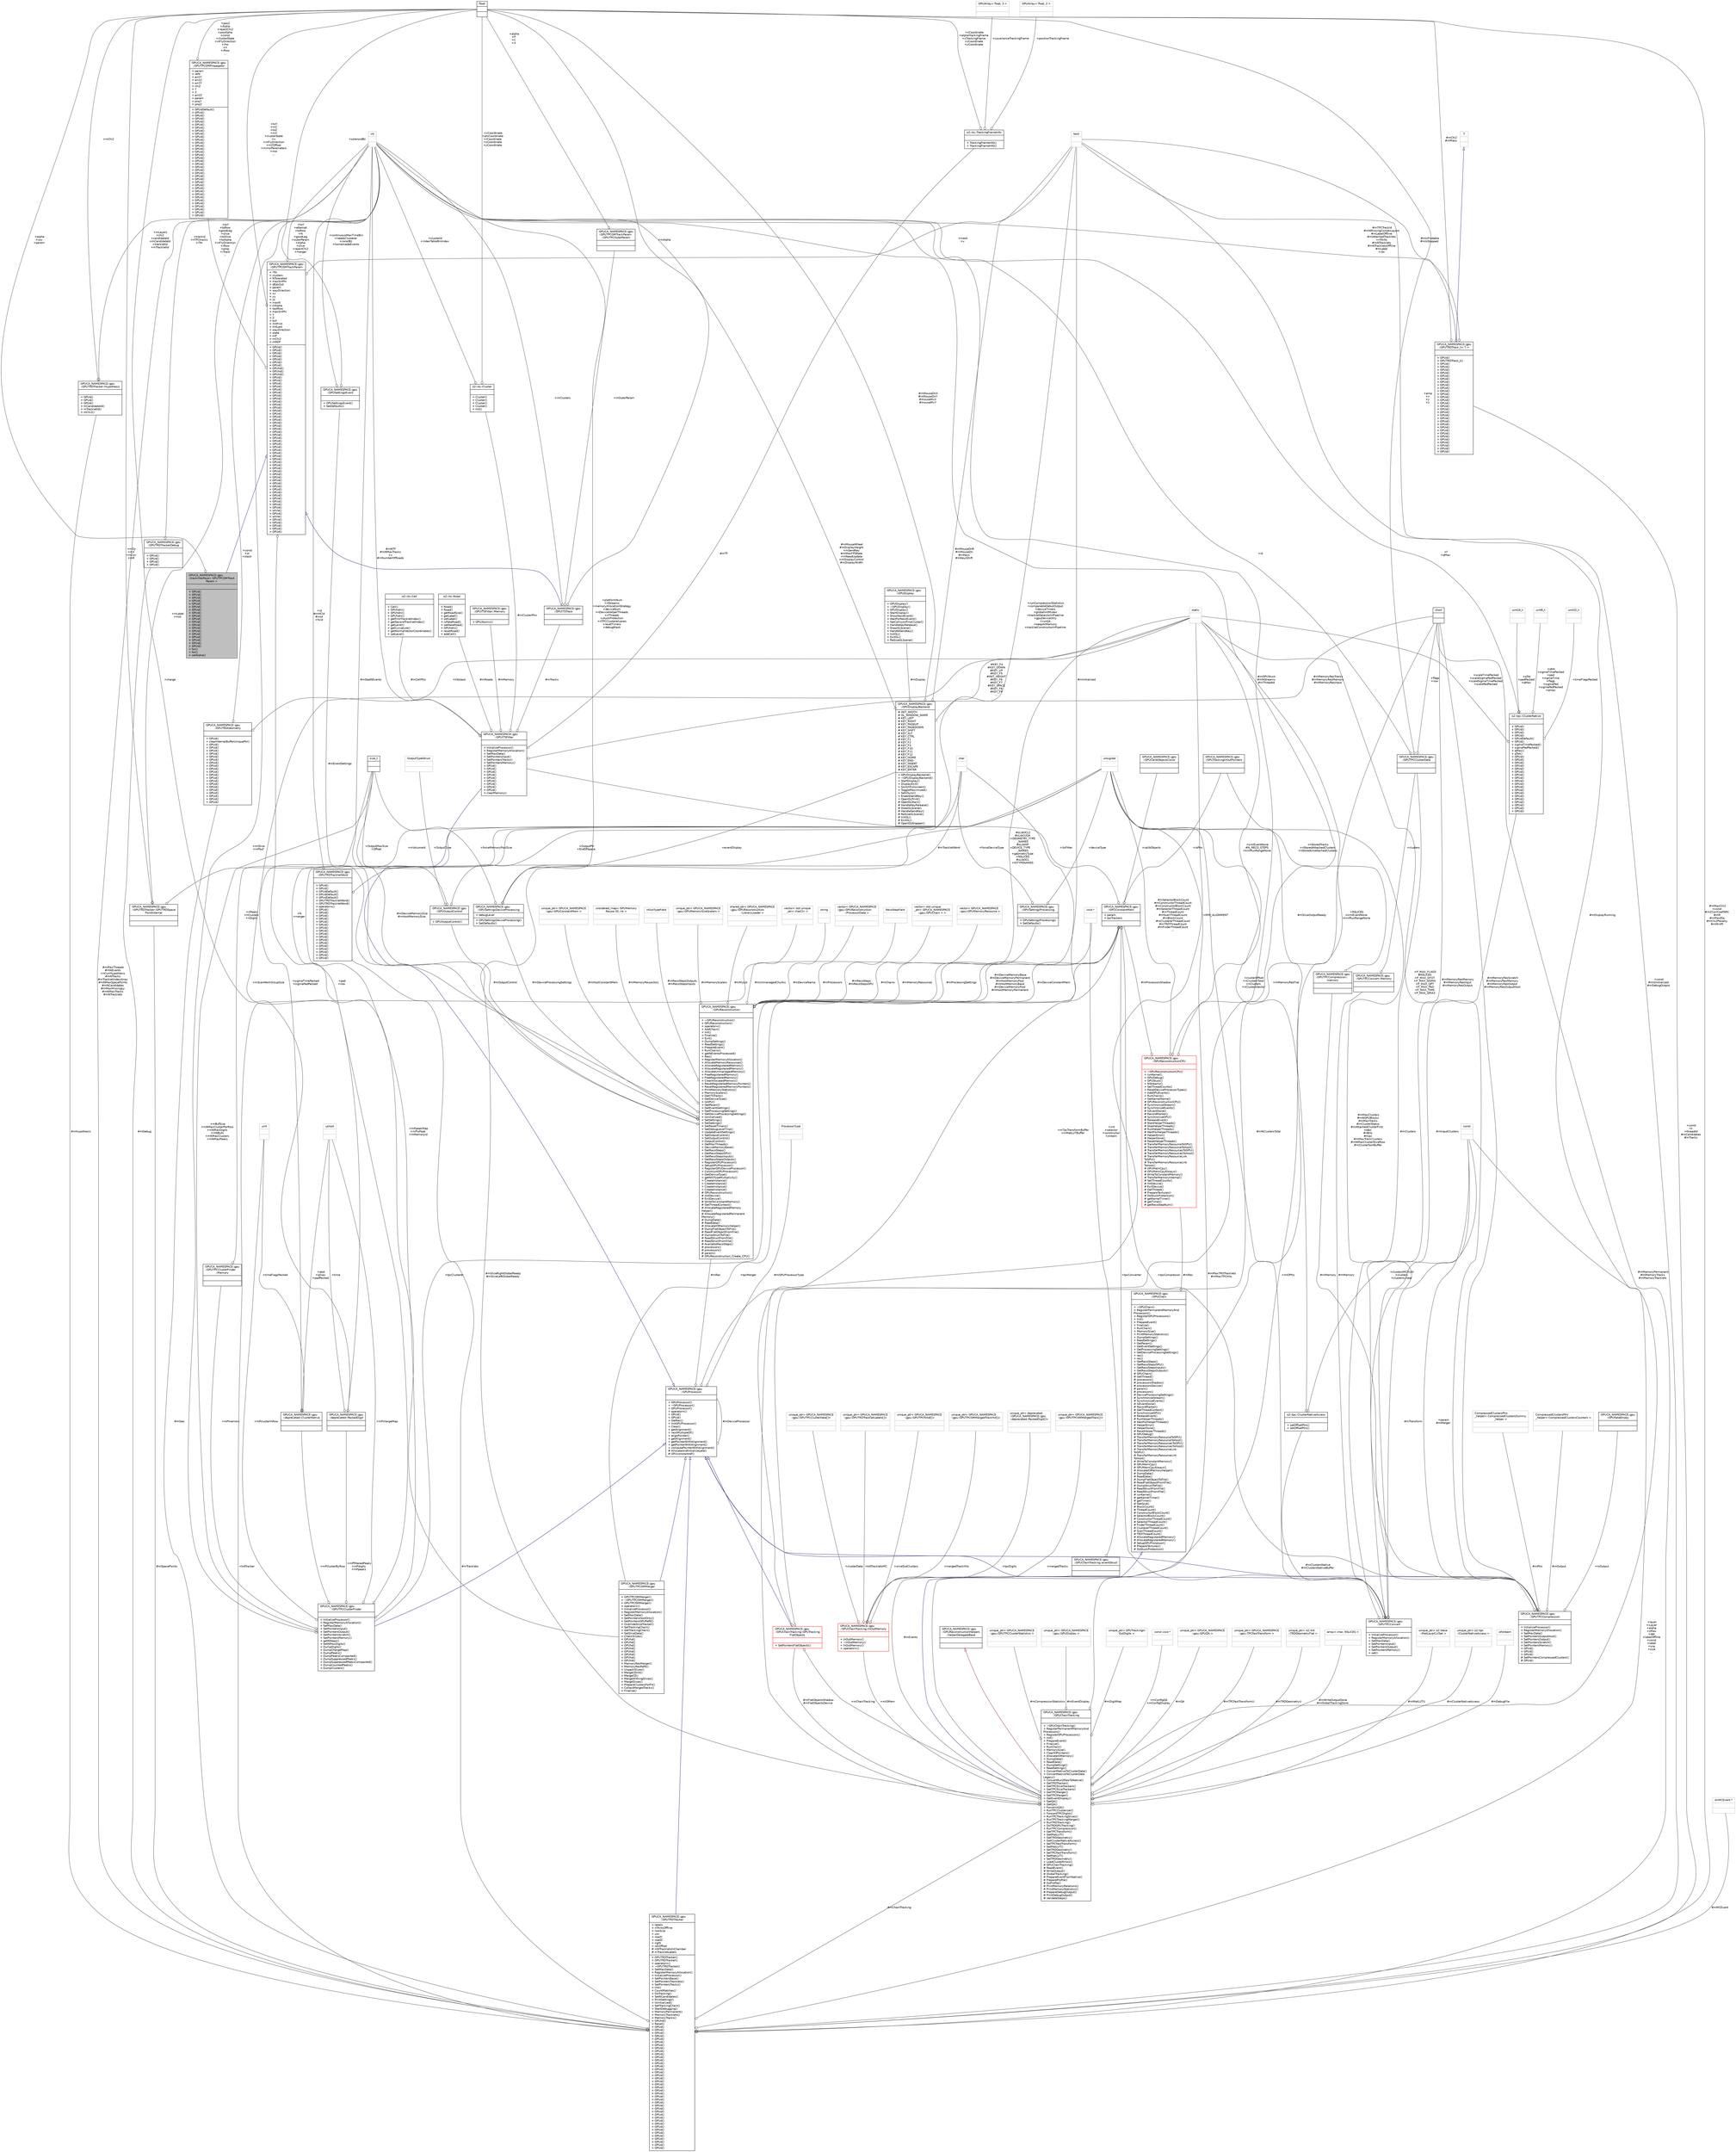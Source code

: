 digraph "GPUCA_NAMESPACE::gpu::trackInterface&lt; GPUTPCGMTrackParam &gt;"
{
 // INTERACTIVE_SVG=YES
  bgcolor="transparent";
  edge [fontname="Helvetica",fontsize="10",labelfontname="Helvetica",labelfontsize="10"];
  node [fontname="Helvetica",fontsize="10",shape=record];
  Node1 [label="{GPUCA_NAMESPACE::gpu\l::trackInterface\< GPUTPCGMTrack\lParam \>\n||+ GPUd()\l+ GPUd()\l+ GPUd()\l+ GPUd()\l+ GPUd()\l+ GPUd()\l+ GPUd()\l+ GPUd()\l+ GPUd()\l+ GPUd()\l+ GPUd()\l+ GPUd()\l+ GPUd()\l+ GPUd()\l+ GPUd()\l+ GPUd()\l+ GPUd()\l+ GPUd()\l+ GPUd()\l+ for()\l+ for()\l+ setAlpha()\l}",height=0.2,width=0.4,color="black", fillcolor="grey75", style="filled", fontcolor="black"];
  Node2 -> Node1 [dir="back",color="midnightblue",fontsize="10",style="solid",arrowtail="onormal",fontname="Helvetica"];
  Node2 [label="{GPUCA_NAMESPACE::gpu\l::GPUTPCGMTrackParam\n|+ iTrk\l+ clusters\l+ NTolerated\l+ maxSinPhi\l+ dEdxOut\l+ param\l+ wayDirection\l+ xx\l+ yy\l+ zz\l+ maxN\l+ clAlpha\l+ lastRow\l+ maxSinPhi\l+ Y\l+ Z\l+ toX\l+ ihitFirst\l+ ihitLast\l+ wayDirection\l+ state\l+ mP\l+ mChi2\l+ mNDF\l|+ GPUd()\l+ GPUd()\l+ GPUd()\l+ GPUd()\l+ GPUd()\l+ GPUd()\l+ GPUd()\l+ GPUhd()\l+ GPUhd()\l+ GPUhd()\l+ GPUd()\l+ GPUd()\l+ GPUd()\l+ GPUd()\l+ GPUd()\l+ GPUd()\l+ GPUd()\l+ GPUd()\l+ GPUd()\l+ GPUd()\l+ GPUd()\l+ GPUd()\l+ GPUd()\l+ GPUd()\l+ GPUd()\l+ GPUd()\l+ GPUd()\l+ GPUd()\l+ GPUd()\l+ GPUd()\l+ GPUd()\l+ GPUd()\l+ GPUd()\l+ GPUd()\l+ GPUd()\l+ GPUd()\l+ GPUd()\l+ GPUd()\l+ GPUd()\l+ GPUd()\l+ GPUd()\l+ GPUd()\l+ GPUd()\l+ GPUd()\l+ GPUd()\l+ GPUd()\l+ GPUd()\l+ GPUd()\l+ GPUd()\l+ GPUd()\l+ GPUd()\l+ GPUd()\l+ GPUd()\l+ GPUd()\l+ while()\l+ GPUd()\l+ while()\l+ GPUd()\l+ GPUd()\l+ GPUd()\l+ GPUd()\l+ GPUd()\l}",height=0.2,width=0.4,color="black",URL="$df/df6/classGPUCA__NAMESPACE_1_1gpu_1_1GPUTPCGMTrackParam.html"];
  Node3 -> Node2 [color="grey25",fontsize="10",style="solid",label=" +toY\n+toRow\n+goodLeg\n+slice\n+toSlice\n+toAlpha\n+inFlyDirection\n+iRow\n+prop\n+iTrack\n..." ,arrowhead="odiamond",fontname="Helvetica"];
  Node3 [label="{GPUCA_NAMESPACE::gpu\l::GPUTPCGMPropagator\n|+ param\l+ refit\l+ err2Y\l+ err2Z\l+ err2Y\l+ chiZ\l+ Y\l+ Z\l+ err2Z\l+ param\l+ projY\l+ projZ\l|+ GPUdDefault()\l+ GPUd()\l+ GPUd()\l+ GPUd()\l+ GPUd()\l+ GPUd()\l+ GPUd()\l+ GPUd()\l+ GPUd()\l+ GPUd()\l+ GPUd()\l+ GPUd()\l+ GPUd()\l+ GPUd()\l+ GPUd()\l+ GPUd()\l+ GPUd()\l+ GPUd()\l+ GPUd()\l+ GPUd()\l+ GPUd()\l+ GPUd()\l+ GPUd()\l+ GPUd()\l+ GPUd()\l+ GPUd()\l+ GPUd()\l+ GPUd()\l+ GPUd()\l+ GPUd()\l+ GPUd()\l+ GPUd()\l+ GPUd()\l+ GPUd()\l+ GPUd()\l+ GPUd()\l}",height=0.2,width=0.4,color="black",URL="$d8/d01/classGPUCA__NAMESPACE_1_1gpu_1_1GPUTPCGMPropagator.html"];
  Node4 -> Node3 [color="grey25",fontsize="10",style="solid",label=" +posZ\n+Alpha\n+rejectChi2\n+posAlpha\n+const\n+clusterState\n+inFlyDirection\n+rho\n+X\n+iRow\n..." ,arrowhead="odiamond",fontname="Helvetica"];
  Node4 [label="{float\n||}",height=0.2,width=0.4,color="black",URL="$d4/dc3/classfloat.html"];
  Node4 -> Node2 [color="grey25",fontsize="10",style="solid",label=" +toY\n+mC\n+toZ\n+mX\n+clusterState\n+v\n+inFlyDirection\n+mZOffset\n+mirrorParameters\n+row\n..." ,arrowhead="odiamond",fontname="Helvetica"];
  Node5 -> Node2 [color="grey25",fontsize="10",style="solid",label=" +toY\n+attempt\n+toRow\n+N\n+goodLeg\n+outerParam\n+Alpha\n+slice\n+rejectChi2\n+merger\n..." ,arrowhead="odiamond",fontname="Helvetica"];
  Node5 [label="{int\n||}",height=0.2,width=0.4,color="grey75"];
  Node6 -> Node2 [color="grey25",fontsize="10",style="solid",label=" +mask\n+v" ,arrowhead="odiamond",fontname="Helvetica"];
  Node6 [label="{bool\n||}",height=0.2,width=0.4,color="grey75"];
  Node7 -> Node2 [color="grey25",fontsize="10",style="solid",label=" +N\n+merger" ,arrowhead="odiamond",fontname="Helvetica"];
  Node7 [label="{GPUCA_NAMESPACE::gpu\l::GPUTPCGMMerger\n||+ GPUTPCGMMerger()\l+ ~GPUTPCGMMerger()\l+ GPUTPCGMMerger()\l+ operator=()\l+ InitializeProcessor()\l+ RegisterMemoryAllocation()\l+ SetMaxData()\l+ SetPointersHostOnly()\l+ SetPointersGPURefit()\l+ OverrideSliceTracker()\l+ SetTrackingChain()\l+ GetTrackingChain()\l+ SetSliceData()\l+ CheckSlices()\l+ GPUhd()\l+ GPUhd()\l+ GPUhd()\l+ GPUhd()\l+ GPUhd()\l+ GPUhd()\l+ GPUhd()\l+ GPUhd()\l+ MemoryResMerger()\l+ MemoryResRefit()\l+ UnpackSlices()\l+ MergeCEInit()\l+ MergeCE()\l+ MergeWithingSlices()\l+ MergeSlices()\l+ PrepareClustersForFit()\l+ CollectMergedTracks()\l+ Finalize()\l}",height=0.2,width=0.4,color="black",URL="$d5/d35/classGPUCA__NAMESPACE_1_1gpu_1_1GPUTPCGMMerger.html"];
  Node8 -> Node7 [dir="back",color="midnightblue",fontsize="10",style="solid",arrowtail="onormal",fontname="Helvetica"];
  Node8 [label="{GPUCA_NAMESPACE::gpu\l::GPUProcessor\n||+ GPUProcessor()\l+ ~GPUProcessor()\l+ GPUProcessor()\l+ operator=()\l+ GPUd()\l+ GPUd()\l+ GetRec()\l+ InitGPUProcessor()\l+ Clear()\l+ getAlignment()\l+ nextMultipleOf()\l+ alignPointer()\l+ getAlignment()\l+ getPointerWithAlignment()\l+ getPointerWithAlignment()\l+ computePointerWithAlignment()\l# AllocateAndInitializeLate()\l# GPUconstantref()\l}",height=0.2,width=0.4,color="black",URL="$d0/dd7/classGPUCA__NAMESPACE_1_1gpu_1_1GPUProcessor.html"];
  Node9 -> Node8 [color="grey25",fontsize="10",style="solid",label=" #mRec" ,arrowhead="odiamond",fontname="Helvetica"];
  Node9 [label="{GPUCA_NAMESPACE::gpu\l::GPUReconstruction\n||+ ~GPUReconstruction()\l+ GPUReconstruction()\l+ operator=()\l+ AddChain()\l+ Init()\l+ Finalize()\l+ Exit()\l+ DumpSettings()\l+ ReadSettings()\l+ PrepareEvent()\l+ RunChains()\l+ getNEventsProcessed()\l+ Res()\l+ RegisterMemoryAllocation()\l+ AllocateMemoryResources()\l+ AllocateRegisteredMemory()\l+ AllocateRegisteredMemory()\l+ AllocateUnmanagedMemory()\l+ FreeRegisteredMemory()\l+ FreeRegisteredMemory()\l+ ClearAllocatedMemory()\l+ ResetRegisteredMemoryPointers()\l+ ResetRegisteredMemoryPointers()\l+ PrintMemoryStatistics()\l+ MemoryScalers()\l+ GetITSTraits()\l+ GetDeviceType()\l+ IsGPU()\l+ GetParam()\l+ GetEventSettings()\l+ GetProcessingSettings()\l+ GetDeviceProcessingSettings()\l+ IsInitialized()\l+ SetSettings()\l+ SetSettings()\l+ SetResetTimers()\l+ SetDebugLevelTmp()\l+ UpdateEventSettings()\l+ SetOutputControl()\l+ SetOutputControl()\l+ OutputControl()\l+ GetMaxThreads()\l+ DeviceMemoryBase()\l+ GetRecoSteps()\l+ GetRecoStepsGPU()\l+ GetRecoStepsInputs()\l+ GetRecoStepsOutputs()\l+ RegisterGPUProcessor()\l+ SetupGPUProcessor()\l+ RegisterGPUDeviceProcessor()\l+ ConstructGPUProcessor()\l+ GetDeviceType()\l+ getNIOTypeMultiplicity()\l+ CreateInstance()\l+ CreateInstance()\l+ CreateInstance()\l+ CreateInstance()\l# GPUReconstruction()\l# InitDevice()\l# ExitDevice()\l# WriteToConstantMemory()\l# GetThreadContext()\l# AllocateRegisteredMemory\lHelper()\l# AllocateRegisteredPermanent\lMemory()\l# DumpData()\l# ReadData()\l# AllocateIOMemoryHelper()\l# DumpFlatObjectToFile()\l# ReadFlatObjectFromFile()\l# DumpStructToFile()\l# ReadStructFromFile()\l# ReadStructFromFile()\l# AvailableRecoSteps()\l# processors()\l# processors()\l# param()\l# GPUReconstruction_Create_CPU()\l}",height=0.2,width=0.4,color="black",URL="$d6/df4/classGPUCA__NAMESPACE_1_1gpu_1_1GPUReconstruction.html"];
  Node10 -> Node9 [color="grey25",fontsize="10",style="solid",label=" #mUnmanagedChunks" ,arrowhead="odiamond",fontname="Helvetica"];
  Node10 [label="{vector\< std::unique\l_ptr\< char[]\> \>\n||}",height=0.2,width=0.4,color="grey75"];
  Node11 -> Node9 [color="grey25",fontsize="10",style="solid",label=" #mMemoryResources" ,arrowhead="odiamond",fontname="Helvetica"];
  Node11 [label="{vector\< GPUCA_NAMESPACE\l::gpu::GPUMemoryResource \>\n||}",height=0.2,width=0.4,color="grey75"];
  Node12 -> Node9 [color="grey25",fontsize="10",style="solid",label=" #mDeviceProcessingSettings" ,arrowhead="odiamond",fontname="Helvetica"];
  Node12 [label="{GPUCA_NAMESPACE::gpu\l::GPUSettingsDeviceProcessing\n|+ debugLevel\l|+ GPUSettingsDeviceProcessing()\l+ SetDefaults()\l}",height=0.2,width=0.4,color="black",URL="$dd/d45/structGPUCA__NAMESPACE_1_1gpu_1_1GPUSettingsDeviceProcessing.html"];
  Node13 -> Node12 [color="grey25",fontsize="10",style="solid",label=" +forceMemoryPoolSize" ,arrowhead="odiamond",fontname="Helvetica"];
  Node13 [label="{size_t\n||}",height=0.2,width=0.4,color="black",URL="$dd/de2/classsize__t.html"];
  Node5 -> Node12 [color="grey25",fontsize="10",style="solid",label=" +platformNum\n+nStreams\n+memoryAllocationStrategy\n+deviceNum\n+nDeviceHelperThreads\n+nThreads\n+stuckProtection\n+nTPCClustererLanes\n+resetTimers\n+debugMask\n..." ,arrowhead="odiamond",fontname="Helvetica"];
  Node6 -> Node12 [color="grey25",fontsize="10",style="solid",label=" +runCompressionStatistics\n+comparableDebutOutput\n+deviceTimers\n+globalInitMutex\n+trackletSelectorInPipeline\n+gpuDeviceOnly\n+runQA\n+keepAllMemory\n+trackletConstructorInPipeline" ,arrowhead="odiamond",fontname="Helvetica"];
  Node14 -> Node12 [color="grey25",fontsize="10",style="solid",label=" +eventDisplay" ,arrowhead="odiamond",fontname="Helvetica"];
  Node14 [label="{GPUCA_NAMESPACE::gpu\l::GPUDisplayBackend\n|# INIT_WIDTH\l# GL_WINDOW_NAME\l# KEY_LEFT\l# KEY_RIGHT\l# KEY_PAGEUP\l# KEY_PAGEDOWN\l# KEY_SHIFT\l# KEY_ALT\l# KEY_CTRL\l# KEY_F1\l# KEY_F2\l# KEY_F3\l# KEY_F10\l# KEY_F11\l# KEY_F12\l# KEY_HOME\l# KEY_END\l# KEY_INSERT\l# KEY_ESCAPE\l# KEY_ENTER\l|+ GPUDisplayBackend()\l+ ~GPUDisplayBackend()\l+ StartDisplay()\l+ DisplayExit()\l+ SwitchFullscreen()\l+ ToggleMaximized()\l+ SetVSync()\l+ EnableSendKey()\l+ OpenGLPrint()\l# OpenGLMain()\l# HandleKeyRelease()\l# DrawGLScene()\l# HandleSendKey()\l# ReSizeGLScene()\l# InitGL()\l# ExitGL()\l# OpenGLWrapper()\l}",height=0.2,width=0.4,color="black",URL="$d6/d42/classGPUCA__NAMESPACE_1_1gpu_1_1GPUDisplayBackend.html"];
  Node4 -> Node14 [color="grey25",fontsize="10",style="solid",label=" #mMouseDnX\n#mMouseDnY\n#mouseMvX\n#mouseMvY" ,arrowhead="odiamond",fontname="Helvetica"];
  Node15 -> Node14 [color="grey25",fontsize="10",style="solid",label=" #mDisplay" ,arrowhead="odiamond",fontname="Helvetica"];
  Node15 [label="{GPUCA_NAMESPACE::gpu\l::GPUDisplay\n||+ GPUDisplay()\l+ ~GPUDisplay()\l+ GPUDisplay()\l+ StartDisplay()\l+ ShowNextEvent()\l+ WaitForNextEvent()\l+ SetCollisionFirstCluster()\l+ HandleKeyRelease()\l+ DrawGLScene()\l+ HandleSendKey()\l+ InitGL()\l+ ExitGL()\l+ ReSizeGLScene()\l}",height=0.2,width=0.4,color="black",URL="$d9/dda/classGPUCA__NAMESPACE_1_1gpu_1_1GPUDisplay.html"];
  Node5 -> Node14 [color="grey25",fontsize="10",style="solid",label=" #mMouseWheel\n#mDisplayHeight\n+mSendKey\n#mMaxFPSRate\n+mNeedUpdate\n+mDisplayControl\n#mDisplayWidth" ,arrowhead="odiamond",fontname="Helvetica"];
  Node6 -> Node14 [color="grey25",fontsize="10",style="solid",label=" #mMouseDnR\n#mMouseDn\n#mKeys\n#mKeysShift" ,arrowhead="odiamond",fontname="Helvetica"];
  Node16 -> Node14 [color="grey25",fontsize="10",style="solid",label=" #KEY_F4\n#KEY_DOWN\n#KEY_UP\n#KEY_F5\n#INIT_HEIGHT\n#KEY_F6\n#KEY_F7\n#KEY_SPACE\n#KEY_F8\n#KEY_F9\n..." ,arrowhead="odiamond",fontname="Helvetica"];
  Node16 [label="{static\n||}",height=0.2,width=0.4,color="grey75"];
  Node17 -> Node9 [color="grey25",fontsize="10",style="solid",label=" #mHostConstantMem" ,arrowhead="odiamond",fontname="Helvetica"];
  Node17 [label="{unique_ptr\< GPUCA_NAMESPACE\l::gpu::GPUConstantMem \>\n||}",height=0.2,width=0.4,color="grey75"];
  Node18 -> Node9 [color="grey25",fontsize="10",style="solid",label=" #mMemoryReuse1to1" ,arrowhead="odiamond",fontname="Helvetica"];
  Node18 [label="{unordered_map\< GPUMemory\lReuse::ID, int \>\n||}",height=0.2,width=0.4,color="grey75"];
  Node19 -> Node9 [color="grey25",fontsize="10",style="solid",label=" #mRecoStepsOutputs\n#mRecoStepsInputs" ,arrowhead="odiamond",fontname="Helvetica"];
  Node19 [label="{InOutTypeField\n||}",height=0.2,width=0.4,color="grey75"];
  Node20 -> Node9 [color="grey25",fontsize="10",style="solid",label=" #mMemoryScalers" ,arrowhead="odiamond",fontname="Helvetica"];
  Node20 [label="{unique_ptr\< GPUCA_NAMESPACE\l::gpu::GPUMemorySizeScalers \>\n||}",height=0.2,width=0.4,color="grey75"];
  Node21 -> Node9 [color="grey25",fontsize="10",style="solid",label=" #mOutputControl" ,arrowhead="odiamond",fontname="Helvetica"];
  Node21 [label="{GPUCA_NAMESPACE::gpu\l::GPUOutputControl\n||+ GPUOutputControl()\l}",height=0.2,width=0.4,color="black",URL="$d4/d7c/structGPUCA__NAMESPACE_1_1gpu_1_1GPUOutputControl.html"];
  Node22 -> Node21 [color="grey25",fontsize="10",style="solid",label=" +OutputPtr\n+EndOfSpace" ,arrowhead="odiamond",fontname="Helvetica"];
  Node22 [label="{char\n||}",height=0.2,width=0.4,color="grey75"];
  Node13 -> Node21 [color="grey25",fontsize="10",style="solid",label=" +OutputMaxSize\n+Offset" ,arrowhead="odiamond",fontname="Helvetica"];
  Node23 -> Node21 [color="grey25",fontsize="10",style="solid",label=" +OutputType" ,arrowhead="odiamond",fontname="Helvetica"];
  Node23 [label="{OutputTypeStruct\n||}",height=0.2,width=0.4,color="grey75"];
  Node24 -> Node9 [color="grey25",fontsize="10",style="solid",label=" #mMyLib" ,arrowhead="odiamond",fontname="Helvetica"];
  Node24 [label="{shared_ptr\< GPUCA_NAMESPACE\l::gpu::GPUReconstruction\l::LibraryLoader \>\n||}",height=0.2,width=0.4,color="grey75"];
  Node25 -> Node9 [color="grey25",fontsize="10",style="solid",label=" #mEventSettings" ,arrowhead="odiamond",fontname="Helvetica"];
  Node25 [label="{GPUCA_NAMESPACE::gpu\l::GPUSettingsEvent\n||+ GPUSettingsEvent()\l+ SetDefaults()\l}",height=0.2,width=0.4,color="black",URL="$d0/d50/structGPUCA__NAMESPACE_1_1gpu_1_1GPUSettingsEvent.html"];
  Node4 -> Node25 [color="grey25",fontsize="10",style="solid",label=" +solenoidBz" ,arrowhead="odiamond",fontname="Helvetica"];
  Node5 -> Node25 [color="grey25",fontsize="10",style="solid",label=" +continuousMaxTimeBin\n+needsClusterer\n+constBz\n+homemadeEvents" ,arrowhead="odiamond",fontname="Helvetica"];
  Node13 -> Node9 [color="grey25",fontsize="10",style="solid",label=" #mDeviceMemorySize\n#mHostMemorySize" ,arrowhead="odiamond",fontname="Helvetica"];
  Node26 -> Node9 [color="grey25",fontsize="10",style="solid",label=" #mDeviceConstantMem" ,arrowhead="odiamond",fontname="Helvetica"];
  Node26 [label="{GPUCA_NAMESPACE::gpu\l::GPUConstantMem\n|+ param\l+ tpcTrackers\l|}",height=0.2,width=0.4,color="black",URL="$dc/d57/structGPUCA__NAMESPACE_1_1gpu_1_1GPUConstantMem.html"];
  Node27 -> Node26 [color="grey25",fontsize="10",style="solid",label=" +tpcClusterer" ,arrowhead="odiamond",fontname="Helvetica"];
  Node27 [label="{GPUCA_NAMESPACE::gpu\l::GPUTPCClusterFinder\n||+ InitializeProcessor()\l+ RegisterMemoryAllocation()\l+ SetMaxData()\l+ SetPointersInput()\l+ SetPointersOutput()\l+ SetPointersScratch()\l+ SetPointersMemory()\l+ getNSteps()\l+ SetNMaxDigits()\l+ DumpDigits()\l+ DumpChargeMap()\l+ DumpPeaks()\l+ DumpPeaksCompacted()\l+ DumpSuppressedPeaks()\l+ DumpSuppressedPeaksCompacted()\l+ DumpCountedPeaks()\l+ DumpClusters()\l}",height=0.2,width=0.4,color="black",URL="$da/dac/classGPUCA__NAMESPACE_1_1gpu_1_1GPUTPCClusterFinder.html"];
  Node8 -> Node27 [dir="back",color="midnightblue",fontsize="10",style="solid",arrowtail="onormal",fontname="Helvetica"];
  Node28 -> Node27 [color="grey25",fontsize="10",style="solid",label=" +mPmemory" ,arrowhead="odiamond",fontname="Helvetica"];
  Node28 [label="{GPUCA_NAMESPACE::gpu\l::GPUTPCClusterFinder\l::Memory\n||}",height=0.2,width=0.4,color="black",URL="$d6/d9c/structGPUCA__NAMESPACE_1_1gpu_1_1GPUTPCClusterFinder_1_1Memory.html"];
  Node13 -> Node28 [color="grey25",fontsize="10",style="solid",label=" +nPeaks\n+nClusters\n+nDigits" ,arrowhead="odiamond",fontname="Helvetica"];
  Node29 -> Node27 [color="grey25",fontsize="10",style="solid",label=" +mPclusterByRow" ,arrowhead="odiamond",fontname="Helvetica"];
  Node29 [label="{GPUCA_NAMESPACE::gpu\l::deprecated::ClusterNative\n||}",height=0.2,width=0.4,color="black",URL="$d0/dc7/structGPUCA__NAMESPACE_1_1gpu_1_1deprecated_1_1ClusterNative.html"];
  Node30 -> Node29 [color="grey25",fontsize="10",style="solid",label=" +qtot\n+qmax\n+padPacked" ,arrowhead="odiamond",fontname="Helvetica"];
  Node30 [label="{ushort\n||}",height=0.2,width=0.4,color="grey75"];
  Node31 -> Node29 [color="grey25",fontsize="10",style="solid",label=" +timeFlagsPacked" ,arrowhead="odiamond",fontname="Helvetica"];
  Node31 [label="{uint\n||}",height=0.2,width=0.4,color="grey75"];
  Node32 -> Node29 [color="grey25",fontsize="10",style="solid",label=" +sigmaTimePacked\n+sigmaPadPacked" ,arrowhead="odiamond",fontname="Helvetica"];
  Node32 [label="{unsigned\n||}",height=0.2,width=0.4,color="grey75"];
  Node33 -> Node27 [color="grey25",fontsize="10",style="solid",label=" +mPfilteredPeaks\n+mPdigits\n+mPpeaks" ,arrowhead="odiamond",fontname="Helvetica"];
  Node33 [label="{GPUCA_NAMESPACE::gpu\l::deprecated::PackedDigit\n||}",height=0.2,width=0.4,color="black",URL="$df/d76/classGPUCA__NAMESPACE_1_1gpu_1_1deprecated_1_1PackedDigit.html"];
  Node4 -> Node33 [color="grey25",fontsize="10",style="solid",label=" +charge" ,arrowhead="odiamond",fontname="Helvetica"];
  Node30 -> Node33 [color="grey25",fontsize="10",style="solid",label=" +time" ,arrowhead="odiamond",fontname="Helvetica"];
  Node32 -> Node33 [color="grey25",fontsize="10",style="solid",label=" +pad\n+row" ,arrowhead="odiamond",fontname="Helvetica"];
  Node13 -> Node27 [color="grey25",fontsize="10",style="solid",label=" +mBufSize\n+mNMaxClusterPerRow\n+mNMaxDigits\n+mNBufs\n+mNMaxClusters\n+mNMaxPeaks" ,arrowhead="odiamond",fontname="Helvetica"];
  Node30 -> Node27 [color="grey25",fontsize="10",style="solid",label=" +mPchargeMap" ,arrowhead="odiamond",fontname="Helvetica"];
  Node5 -> Node27 [color="grey25",fontsize="10",style="solid",label=" +mISlice\n+mPbuf" ,arrowhead="odiamond",fontname="Helvetica"];
  Node31 -> Node27 [color="grey25",fontsize="10",style="solid",label=" +mPclusterInRow" ,arrowhead="odiamond",fontname="Helvetica"];
  Node16 -> Node27 [color="grey25",fontsize="10",style="solid",label=" +mScanWorkGroupSize" ,arrowhead="odiamond",fontname="Helvetica"];
  Node32 -> Node27 [color="grey25",fontsize="10",style="solid",label=" +mPpeakMap\n+mPisPeak\n+mMemoryId" ,arrowhead="odiamond",fontname="Helvetica"];
  Node34 -> Node26 [color="grey25",fontsize="10",style="solid",label=" +itsFitter" ,arrowhead="odiamond",fontname="Helvetica"];
  Node34 [label="{GPUCA_NAMESPACE::gpu\l::GPUITSFitter\n||+ InitializeProcessor()\l+ RegisterMemoryAllocation()\l+ SetMaxData()\l+ SetPointersInput()\l+ SetPointersTracks()\l+ SetPointersMemory()\l+ GPUd()\l+ GPUd()\l+ GPUd()\l+ GPUd()\l+ GPUd()\l+ GPUd()\l+ GPUd()\l+ GPUd()\l+ GPUd()\l+ clearMemory()\l}",height=0.2,width=0.4,color="black",URL="$d8/df8/classGPUCA__NAMESPACE_1_1gpu_1_1GPUITSFitter.html"];
  Node8 -> Node34 [dir="back",color="midnightblue",fontsize="10",style="solid",arrowtail="onormal",fontname="Helvetica"];
  Node35 -> Node34 [color="grey25",fontsize="10",style="solid",label=" #mClusterPtrs" ,arrowhead="odiamond",fontname="Helvetica"];
  Node35 [label="{o2::its::Cluster\n||+ Cluster()\l+ Cluster()\l+ Cluster()\l+ Cluster()\l+ Init()\l}",height=0.2,width=0.4,color="black",URL="$d6/de3/structo2_1_1its_1_1Cluster.html"];
  Node4 -> Node35 [color="grey25",fontsize="10",style="solid",label=" +xCoordinate\n+phiCoordinate\n+rCoordinate\n+zCoordinate\n+yCoordinate" ,arrowhead="odiamond",fontname="Helvetica"];
  Node5 -> Node35 [color="grey25",fontsize="10",style="solid",label=" +clusterId\n+indexTableBinIndex" ,arrowhead="odiamond",fontname="Helvetica"];
  Node36 -> Node34 [color="grey25",fontsize="10",style="solid",label=" #mRoads" ,arrowhead="odiamond",fontname="Helvetica"];
  Node36 [label="{o2::its::Road\n||+ Road()\l+ Road()\l+ getRoadSize()\l+ getLabel()\l+ setLabel()\l+ isFakeRoad()\l+ setFakeRoad()\l+ GPUhdni()\l+ resetRoad()\l+ addCell()\l}",height=0.2,width=0.4,color="black",URL="$d2/d7f/classo2_1_1its_1_1Road.html"];
  Node37 -> Node34 [color="grey25",fontsize="10",style="solid",label=" #mMemory" ,arrowhead="odiamond",fontname="Helvetica"];
  Node37 [label="{GPUCA_NAMESPACE::gpu\l::GPUITSFitter::Memory\n||+ GPUAtomic()\l}",height=0.2,width=0.4,color="black",URL="$dc/ddc/structGPUCA__NAMESPACE_1_1gpu_1_1GPUITSFitter_1_1Memory.html"];
  Node38 -> Node34 [color="grey25",fontsize="10",style="solid",label=" #mTF" ,arrowhead="odiamond",fontname="Helvetica"];
  Node38 [label="{o2::its::TrackingFrameInfo\n||+ TrackingFrameInfo()\l+ TrackingFrameInfo()\l}",height=0.2,width=0.4,color="black",URL="$d2/d5f/structo2_1_1its_1_1TrackingFrameInfo.html"];
  Node39 -> Node38 [color="grey25",fontsize="10",style="solid",label=" +covarianceTrackingFrame" ,arrowhead="odiamond",fontname="Helvetica"];
  Node39 [label="{GPUArray\< float, 3 \>\n||}",height=0.2,width=0.4,color="grey75"];
  Node40 -> Node38 [color="grey25",fontsize="10",style="solid",label=" +positionTrackingFrame" ,arrowhead="odiamond",fontname="Helvetica"];
  Node40 [label="{GPUArray\< float, 2 \>\n||}",height=0.2,width=0.4,color="grey75"];
  Node4 -> Node38 [color="grey25",fontsize="10",style="solid",label=" +xCoordinate\n+alphaTrackingFrame\n+xTrackingFrame\n+zCoordinate\n+yCoordinate" ,arrowhead="odiamond",fontname="Helvetica"];
  Node41 -> Node34 [color="grey25",fontsize="10",style="solid",label=" #mMemoryResTracks\n#mMemoryResMemory\n#mMemoryResInput" ,arrowhead="odiamond",fontname="Helvetica"];
  Node41 [label="{short\n||}",height=0.2,width=0.4,color="black",URL="$dc/d10/classshort.html"];
  Node5 -> Node34 [color="grey25",fontsize="10",style="solid",label=" #mNTF\n#mNMaxTracks\n+v\n#mNumberOfRoads" ,arrowhead="odiamond",fontname="Helvetica"];
  Node42 -> Node34 [color="grey25",fontsize="10",style="solid",label=" #mTracks" ,arrowhead="odiamond",fontname="Helvetica"];
  Node42 [label="{GPUCA_NAMESPACE::gpu\l::GPUITSTrack\n||}",height=0.2,width=0.4,color="black",URL="$dc/d9a/classGPUCA__NAMESPACE_1_1gpu_1_1GPUITSTrack.html"];
  Node2 -> Node42 [dir="back",color="midnightblue",fontsize="10",style="solid",arrowtail="onormal",fontname="Helvetica"];
  Node4 -> Node42 [color="grey25",fontsize="10",style="solid",label=" +mAlpha" ,arrowhead="odiamond",fontname="Helvetica"];
  Node5 -> Node42 [color="grey25",fontsize="10",style="solid",label=" +mClusters" ,arrowhead="odiamond",fontname="Helvetica"];
  Node43 -> Node42 [color="grey25",fontsize="10",style="solid",label=" +mOuterParam" ,arrowhead="odiamond",fontname="Helvetica"];
  Node43 [label="{GPUCA_NAMESPACE::gpu\l::GPUTPCGMTrackParam\l::GPUTPCOuterParam\n||}",height=0.2,width=0.4,color="black",URL="$d3/d23/structGPUCA__NAMESPACE_1_1gpu_1_1GPUTPCGMTrackParam_1_1GPUTPCOuterParam.html"];
  Node4 -> Node43 [color="grey25",fontsize="10",style="solid",label=" +alpha\n+P\n+C\n+X" ,arrowhead="odiamond",fontname="Helvetica"];
  Node44 -> Node34 [color="grey25",fontsize="10",style="solid",label=" #mCellPtrs" ,arrowhead="odiamond",fontname="Helvetica"];
  Node44 [label="{o2::its::Cell\n||+ Cell()\l+ GPUhdni()\l+ GPUhdni()\l+ GPUhdni()\l+ getFirstTrackletIndex()\l+ getSecondTrackletIndex()\l+ getLevel()\l+ getCurvature()\l+ getNormalVectorCoordinates()\l+ setLevel()\l}",height=0.2,width=0.4,color="black",URL="$dd/d89/classo2_1_1its_1_1Cell.html"];
  Node45 -> Node26 [color="grey25",fontsize="10",style="solid",label=" +ioPtrs" ,arrowhead="odiamond",fontname="Helvetica"];
  Node45 [label="{GPUCA_NAMESPACE::gpu\l::GPUTrackingInOutPointers\n||}",height=0.2,width=0.4,color="black",URL="$d2/d7f/structGPUCA__NAMESPACE_1_1gpu_1_1GPUTrackingInOutPointers.html"];
  Node46 -> Node26 [color="grey25",fontsize="10",style="solid",label=" +tpcConverter" ,arrowhead="odiamond",fontname="Helvetica"];
  Node46 [label="{GPUCA_NAMESPACE::gpu\l::GPUTPCConvert\n||+ InitializeProcessor()\l+ RegisterMemoryAllocation()\l+ SetMaxData()\l+ SetPointersInput()\l+ SetPointersOutput()\l+ SetPointersMemory()\l+ set()\l}",height=0.2,width=0.4,color="black",URL="$d3/d6f/classGPUCA__NAMESPACE_1_1gpu_1_1GPUTPCConvert.html"];
  Node8 -> Node46 [dir="back",color="midnightblue",fontsize="10",style="solid",arrowtail="onormal",fontname="Helvetica"];
  Node47 -> Node46 [color="grey25",fontsize="10",style="solid",label=" #mClustersNative\n#mClustersNativeBuffer" ,arrowhead="odiamond",fontname="Helvetica"];
  Node47 [label="{o2::tpc::ClusterNativeAccess\n||+ setOffsetPtrs()\l+ setOffsetPtrs()\l}",height=0.2,width=0.4,color="black",URL="$da/d95/structo2_1_1tpc_1_1ClusterNativeAccess.html"];
  Node32 -> Node47 [color="grey25",fontsize="10",style="solid",label=" +clusterOffset\n+nClustersTotal\n+nClusters\n+nClustersSector" ,arrowhead="odiamond",fontname="Helvetica"];
  Node48 -> Node47 [color="grey25",fontsize="10",style="solid",label=" +clustersMCTruth\n+clusters\n+clustersLinear" ,arrowhead="odiamond",fontname="Helvetica"];
  Node48 [label="{const\n||}",height=0.2,width=0.4,color="grey75"];
  Node41 -> Node46 [color="grey25",fontsize="10",style="solid",label=" #mMemoryResMemory\n#mMemoryResInput\n#mMemoryResOutput" ,arrowhead="odiamond",fontname="Helvetica"];
  Node49 -> Node46 [color="grey25",fontsize="10",style="solid",label=" #mClusters" ,arrowhead="odiamond",fontname="Helvetica"];
  Node49 [label="{GPUCA_NAMESPACE::gpu\l::GPUTPCClusterData\n||}",height=0.2,width=0.4,color="black",URL="$de/d16/structGPUCA__NAMESPACE_1_1gpu_1_1GPUTPCClusterData.html"];
  Node4 -> Node49 [color="grey25",fontsize="10",style="solid",label=" +amp\n+x\n+y\n+z" ,arrowhead="odiamond",fontname="Helvetica"];
  Node41 -> Node49 [color="grey25",fontsize="10",style="solid",label=" +flags\n+row" ,arrowhead="odiamond",fontname="Helvetica"];
  Node5 -> Node49 [color="grey25",fontsize="10",style="solid",label=" +id" ,arrowhead="odiamond",fontname="Helvetica"];
  Node50 -> Node46 [color="grey25",fontsize="10",style="solid",label=" #mInputClusters" ,arrowhead="odiamond",fontname="Helvetica"];
  Node50 [label="{o2::tpc::ClusterNative\n||+ GPUd()\l+ GPUd()\l+ GPUd()\l+ GPUd()\l+ GPUdDefault()\l+ GPUd()\l+ sigmaTimePacked()\l+ sigmaPadPacked()\l+ qMax()\l+ qTot()\l+ GPUd()\l+ GPUd()\l+ GPUd()\l+ GPUd()\l+ GPUd()\l+ GPUd()\l+ GPUd()\l+ GPUd()\l+ GPUd()\l+ GPUd()\l+ GPUd()\l+ GPUd()\l+ GPUd()\l+ GPUd()\l+ GPUd()\l+ GPUd()\l+ GPUd()\l+ GPUd()\l+ GPUd()\l}",height=0.2,width=0.4,color="black",URL="$dc/dbc/structo2_1_1tpc_1_1ClusterNative.html"];
  Node51 -> Node50 [color="grey25",fontsize="10",style="solid",label=" +qTot\n+padPacked\n+qMax" ,arrowhead="odiamond",fontname="Helvetica"];
  Node51 [label="{uint16_t\n||}",height=0.2,width=0.4,color="grey75"];
  Node52 -> Node50 [color="grey25",fontsize="10",style="solid",label=" +qtot\n+sigmaTimePacked\n+pad\n+sigmaTime\n+flags\n+sigmaPad\n+sigmaPadPacked\n+qmax" ,arrowhead="odiamond",fontname="Helvetica"];
  Node52 [label="{uint8_t\n||}",height=0.2,width=0.4,color="grey75"];
  Node53 -> Node50 [color="grey25",fontsize="10",style="solid",label=" +timeFlagsPacked" ,arrowhead="odiamond",fontname="Helvetica"];
  Node53 [label="{uint32_t\n||}",height=0.2,width=0.4,color="grey75"];
  Node5 -> Node50 [color="grey25",fontsize="10",style="solid",label=" +f\n+qMax" ,arrowhead="odiamond",fontname="Helvetica"];
  Node16 -> Node50 [color="grey25",fontsize="10",style="solid",label=" +scaleTimePacked\n+scaleSigmaPadPacked\n+scaleSigmaTimePacked\n+scalePadPacked" ,arrowhead="odiamond",fontname="Helvetica"];
  Node54 -> Node46 [color="grey25",fontsize="10",style="solid",label=" #mMemory" ,arrowhead="odiamond",fontname="Helvetica"];
  Node54 [label="{GPUCA_NAMESPACE::gpu\l::GPUTPCConvert::Memory\n||}",height=0.2,width=0.4,color="black",URL="$d4/d0e/structGPUCA__NAMESPACE_1_1gpu_1_1GPUTPCConvert_1_1Memory.html"];
  Node49 -> Node54 [color="grey25",fontsize="10",style="solid",label=" +clusters" ,arrowhead="odiamond",fontname="Helvetica"];
  Node32 -> Node46 [color="grey25",fontsize="10",style="solid",label=" #mNClustersTotal" ,arrowhead="odiamond",fontname="Helvetica"];
  Node48 -> Node46 [color="grey25",fontsize="10",style="solid",label=" #mTransform" ,arrowhead="odiamond",fontname="Helvetica"];
  Node55 -> Node26 [color="grey25",fontsize="10",style="solid",label=" +calibObjects" ,arrowhead="odiamond",fontname="Helvetica"];
  Node55 [label="{GPUCA_NAMESPACE::gpu\l::GPUCalibObjectsConst\n||}",height=0.2,width=0.4,color="black",URL="$d5/d6e/structGPUCA__NAMESPACE_1_1gpu_1_1GPUCalibObjectsConst.html"];
  Node56 -> Node26 [color="grey25",fontsize="10",style="solid",label=" +tpcCompressor" ,arrowhead="odiamond",fontname="Helvetica"];
  Node56 [label="{GPUCA_NAMESPACE::gpu\l::GPUTPCCompression\n||+ InitializeProcessor()\l+ RegisterMemoryAllocation()\l+ SetMaxData()\l+ SetPointersOutputHost()\l+ SetPointersOutput()\l+ SetPointersScratch()\l+ SetPointersMemory()\l+ GPUd()\l+ GPUd()\l+ GPUd()\l# SetPointersCompressedClusters()\l# GPUd()\l}",height=0.2,width=0.4,color="black",URL="$d0/da0/classGPUCA__NAMESPACE_1_1gpu_1_1GPUTPCCompression.html"];
  Node8 -> Node56 [dir="back",color="midnightblue",fontsize="10",style="solid",arrowtail="onormal",fontname="Helvetica"];
  Node57 -> Node56 [color="grey25",fontsize="10",style="solid",label=" #mPtrs" ,arrowhead="odiamond",fontname="Helvetica"];
  Node57 [label="{CompressedClustersPtrs\l_helper\< CompressedClustersDummy\l_helper \>\n||}",height=0.2,width=0.4,color="grey75"];
  Node41 -> Node56 [color="grey25",fontsize="10",style="solid",label=" #mMemoryResScratch\n#mMemoryResMemory\n#mMemoryResOutput\n#mMemoryResOutputHost" ,arrowhead="odiamond",fontname="Helvetica"];
  Node58 -> Node56 [color="grey25",fontsize="10",style="solid",label=" #mMemory" ,arrowhead="odiamond",fontname="Helvetica"];
  Node58 [label="{GPUCA_NAMESPACE::gpu\l::GPUTPCCompression::\lmemory\n||}",height=0.2,width=0.4,color="black",URL="$d1/d52/structGPUCA__NAMESPACE_1_1gpu_1_1GPUTPCCompression_1_1memory.html"];
  Node32 -> Node58 [color="grey25",fontsize="10",style="solid",label=" +nStoredTracks\n+nStoredAttachedClusters\n+nStoredUnattachedClusters" ,arrowhead="odiamond",fontname="Helvetica"];
  Node59 -> Node56 [color="grey25",fontsize="10",style="solid",label=" #mOutput" ,arrowhead="odiamond",fontname="Helvetica"];
  Node59 [label="{CompressedClustersPtrs\l_helper\< CompressedClustersCounters \>\n||}",height=0.2,width=0.4,color="grey75"];
  Node60 -> Node56 [color="grey25",fontsize="10",style="solid",label=" +mOutput" ,arrowhead="odiamond",fontname="Helvetica"];
  Node60 [label="{GPUCA_NAMESPACE::gpu\l::GPUFakeEmpty\n||}",height=0.2,width=0.4,color="black",URL="$d7/ddf/classGPUCA__NAMESPACE_1_1gpu_1_1GPUFakeEmpty.html"];
  Node32 -> Node56 [color="grey25",fontsize="10",style="solid",label=" #mMaxClusters\n#mNGPUBlocks\n#mMaxTracks\n#mClusterStatus\n#mAttachedClusterFirst\lIndex\n#nBits\n#max\n#mMaxTrackClusters\n#mNMaxClusterSliceRow\n#mClusterSortBuffer\n..." ,arrowhead="odiamond",fontname="Helvetica"];
  Node48 -> Node56 [color="grey25",fontsize="10",style="solid",label=" +param\n#mMerger" ,arrowhead="odiamond",fontname="Helvetica"];
  Node16 -> Node56 [color="grey25",fontsize="10",style="solid",label=" +P_MAX_FLAGS\n#NSLICES\n+P_MAX_QTOT\n+P_MAX_SIGMA\n+P_MAX_QPT\n+P_MAX_PAD\n+P_MAX_TIME\n+P_MAX_QMAX" ,arrowhead="odiamond",fontname="Helvetica"];
  Node7 -> Node26 [color="grey25",fontsize="10",style="solid",label=" +tpcMerger" ,arrowhead="odiamond",fontname="Helvetica"];
  Node61 -> Node26 [color="grey25",fontsize="10",style="solid",label=" +trdTracker" ,arrowhead="odiamond",fontname="Helvetica"];
  Node61 [label="{GPUCA_NAMESPACE::gpu\l::GPUTRDTracker\n|+ labels\l+ nTrkltsOffline\l+ rowSize\l+ cov\l+ roadY\l+ roadZ\l+ right\l+ idxOffset\l# mNTrackletsInChamber\l# mTrackletLabels\l|+ GPUTRDTracker()\l+ GPUTRDTracker()\l+ operator=()\l+ ~GPUTRDTracker()\l+ SetMaxData()\l+ RegisterMemoryAllocation()\l+ InitializeProcessor()\l+ SetPointersBase()\l+ SetPointersTracklets()\l+ SetPointersTracks()\l+ Init()\l+ CountMatches()\l+ DoTracking()\l+ SetNCandidates()\l+ PrintSettings()\l+ IsInitialized()\l+ SetTrackingChain()\l+ StartDebugging()\l+ MemoryPermanent()\l+ MemoryTracklets()\l+ MemoryTracks()\l+ GPUhd()\l+ Reset()\l+ GPUd()\l+ GPUd()\l+ GPUd()\l+ GPUd()\l+ GPUd()\l+ GPUd()\l+ GPUd()\l+ GPUd()\l+ GPUd()\l+ GPUd()\l+ GPUd()\l+ GPUd()\l+ GPUd()\l+ GPUd()\l+ GPUd()\l+ GPUd()\l+ GPUd()\l+ GPUd()\l+ GPUd()\l+ GPUd()\l+ GPUd()\l+ GPUd()\l+ GPUd()\l+ GPUd()\l+ GPUd()\l+ GPUd()\l+ GPUd()\l+ GPUd()\l+ GPUd()\l+ GPUd()\l+ GPUd()\l+ GPUd()\l+ GPUd()\l+ GPUd()\l+ GPUd()\l+ GPUd()\l+ GPUd()\l+ GPUd()\l+ GPUd()\l+ GPUd()\l+ GPUd()\l}",height=0.2,width=0.4,color="black",URL="$d0/d77/classGPUCA__NAMESPACE_1_1gpu_1_1GPUTRDTracker.html"];
  Node8 -> Node61 [dir="back",color="midnightblue",fontsize="10",style="solid",arrowtail="onormal",fontname="Helvetica"];
  Node62 -> Node61 [color="grey25",fontsize="10",style="solid",label=" #mHypothesis" ,arrowhead="odiamond",fontname="Helvetica"];
  Node62 [label="{GPUCA_NAMESPACE::gpu\l::GPUTRDTracker::Hypothesis\n||+ GPUd()\l+ GPUd()\l+ GPUd()\l+ mCandidateId()\l+ mTrackletId()\l+ mChi2()\l}",height=0.2,width=0.4,color="black",URL="$de/d86/structGPUCA__NAMESPACE_1_1gpu_1_1GPUTRDTracker_1_1Hypothesis.html"];
  Node4 -> Node62 [color="grey25",fontsize="10",style="solid",label=" +mChi2" ,arrowhead="odiamond",fontname="Helvetica"];
  Node5 -> Node62 [color="grey25",fontsize="10",style="solid",label=" +mLayers\n+chi2\n+candidateId\n+mCandidateId\n+trackletId\n+mTrackletId" ,arrowhead="odiamond",fontname="Helvetica"];
  Node63 -> Node61 [color="grey25",fontsize="10",style="solid",label=" #mDebug" ,arrowhead="odiamond",fontname="Helvetica"];
  Node63 [label="{GPUCA_NAMESPACE::gpu\l::GPUTRDTrackerDebug\n||+ GPUd()\l+ GPUd()\l+ GPUd()\l+ GPUd()\l}",height=0.2,width=0.4,color="black",URL="$dd/d07/classGPUCA__NAMESPACE_1_1gpu_1_1GPUTRDTrackerDebug.html"];
  Node5 -> Node63 [color="grey25",fontsize="10",style="solid",label=" +trackId\n+nTPCtracks\n+iTrk" ,arrowhead="odiamond",fontname="Helvetica"];
  Node64 -> Node61 [color="grey25",fontsize="10",style="solid",label=" #mGeo" ,arrowhead="odiamond",fontname="Helvetica"];
  Node64 [label="{GPUCA_NAMESPACE::gpu\l::GPUTRDGeometry\n||+ GPUd()\l+ clearInternalBufferUniquePtr()\l+ GPUd()\l+ GPUd()\l+ GPUd()\l+ GPUd()\l+ GPUd()\l+ GPUd()\l+ GPUd()\l+ GPUd()\l+ GPUd()\l+ GPUd()\l+ GPUd()\l+ GPUd()\l+ GPUd()\l+ GPUd()\l+ GPUd()\l+ GPUd()\l+ GPUd()\l+ GPUd()\l+ GPUd()\l+ GPUd()\l}",height=0.2,width=0.4,color="black",URL="$d8/d19/classGPUCA__NAMESPACE_1_1gpu_1_1GPUTRDGeometry.html"];
  Node5 -> Node64 [color="grey25",fontsize="10",style="solid",label=" +const\n+st\n+stack" ,arrowhead="odiamond",fontname="Helvetica"];
  Node16 -> Node64 [color="grey25",fontsize="10",style="solid",label=" +kNstack" ,arrowhead="odiamond",fontname="Helvetica"];
  Node65 -> Node61 [color="grey25",fontsize="10",style="solid",label=" #mTracklets" ,arrowhead="odiamond",fontname="Helvetica"];
  Node65 [label="{GPUCA_NAMESPACE::gpu\l::GPUTRDTrackletWord\n||+ GPUd()\l+ GPUd()\l+ GPUdDefault()\l+ GPUdDefault()\l+ GPUdDefault()\l+ GPUTRDTrackletWord()\l+ GPUTRDTrackletWord()\l+ operator=()\l+ GPUd()\l+ GPUd()\l+ GPUd()\l+ GPUd()\l+ GPUd()\l+ GPUd()\l+ GPUd()\l+ GPUd()\l+ GPUd()\l+ GPUd()\l+ GPUd()\l+ GPUd()\l+ GPUd()\l+ GPUd()\l+ GPUd()\l+ GPUd()\l+ GPUd()\l}",height=0.2,width=0.4,color="black",URL="$d6/d2b/classGPUCA__NAMESPACE_1_1gpu_1_1GPUTRDTrackletWord.html"];
  Node5 -> Node65 [color="grey25",fontsize="10",style="solid",label=" +id\n#mHCId\n#mId\n+hcid" ,arrowhead="odiamond",fontname="Helvetica"];
  Node32 -> Node65 [color="grey25",fontsize="10",style="solid",label=" #mTrackletWord" ,arrowhead="odiamond",fontname="Helvetica"];
  Node41 -> Node61 [color="grey25",fontsize="10",style="solid",label=" #mMemoryPermanent\n#mMemoryTracks\n#mMemoryTracklets" ,arrowhead="odiamond",fontname="Helvetica"];
  Node4 -> Node61 [color="grey25",fontsize="10",style="solid",label=" #mMaxChi2\n+const\n#mZCorrCoefNRC\n#mR\n#mMaxEta\n#mChi2Penalty\n#mMinPt" ,arrowhead="odiamond",fontname="Helvetica"];
  Node66 -> Node61 [color="grey25",fontsize="10",style="solid",label=" #mSpacePoints" ,arrowhead="odiamond",fontname="Helvetica"];
  Node66 [label="{GPUCA_NAMESPACE::gpu\l::GPUTRDTracker::GPUTRDSpace\lPointInternal\n||}",height=0.2,width=0.4,color="black",URL="$d9/d24/structGPUCA__NAMESPACE_1_1gpu_1_1GPUTRDTracker_1_1GPUTRDSpacePointInternal.html"];
  Node4 -> Node66 [color="grey25",fontsize="10",style="solid",label=" +mDy\n+mX\n+mCov\n+mR" ,arrowhead="odiamond",fontname="Helvetica"];
  Node5 -> Node66 [color="grey25",fontsize="10",style="solid",label=" +mLabel\n+mId" ,arrowhead="odiamond",fontname="Helvetica"];
  Node32 -> Node66 [color="grey25",fontsize="10",style="solid",label=" +mVolumeId" ,arrowhead="odiamond",fontname="Helvetica"];
  Node5 -> Node61 [color="grey25",fontsize="10",style="solid",label=" #mMaxThreads\n#mNEvents\n+nCurrHypothesis\n#mNTracks\n#mTrackletIndexArray\n#mNMaxSpacePoints\n#mNCandidates\n#mMaxMissingLy\n#mNMaxTracks\n#mNTracklets\n..." ,arrowhead="odiamond",fontname="Helvetica"];
  Node67 -> Node61 [color="grey25",fontsize="10",style="solid",label=" #mChainTracking" ,arrowhead="odiamond",fontname="Helvetica"];
  Node67 [label="{GPUCA_NAMESPACE::gpu\l::GPUChainTracking\n||+ ~GPUChainTracking()\l+ RegisterPermanentMemoryAnd\lProcessors()\l+ RegisterGPUProcessors()\l+ Init()\l+ PrepareEvent()\l+ Finalize()\l+ RunChain()\l+ MemorySize()\l+ ClearIOPointers()\l+ AllocateIOMemory()\l+ DumpData()\l+ ReadData()\l+ DumpSettings()\l+ ReadSettings()\l+ ConvertNativeToClusterData()\l+ ConvertNativeToClusterData\lLegacy()\l+ ConvertRun2RawToNative()\l+ GetTRDTracker()\l+ GetTPCSliceTrackers()\l+ GetTPCSliceTrackers()\l+ GetTPCMerger()\l+ GetTPCMerger()\l+ GetEventDisplay()\l+ GetQA()\l+ GetQA()\l+ ForceInitQA()\l+ RunTPCClusterizer()\l+ ForwardTPCDigits()\l+ RunTPCTrackingSlices()\l+ RunTPCTrackingMerger()\l+ RunTRDTracking()\l+ DoTRDGPUTracking()\l+ RunTPCCompression()\l+ GetTPCTransform()\l+ GetMatLUT()\l+ GetTRDGeometry()\l+ GetClusterNativeAccess()\l+ SetTPCFastTransform()\l+ SetMatLUT()\l+ SetTRDGeometry()\l+ SetTPCFastTransform()\l+ SetMatLUT()\l+ SetTRDGeometry()\l+ LoadClusterErrors()\l# GPUChainTracking()\l# ReadEvent()\l# WriteOutput()\l# GlobalTracking()\l# PrepareEventFromNative()\l# PrepareProfile()\l# DoProfile()\l# PrintMemoryRelations()\l# PrintMemoryStatistics()\l# PrepareDebugOutput()\l# PrintDebugOutput()\l# ValidateSteps()\l}",height=0.2,width=0.4,color="black",URL="$d5/d5f/classGPUCA__NAMESPACE_1_1gpu_1_1GPUChainTracking.html"];
  Node68 -> Node67 [dir="back",color="midnightblue",fontsize="10",style="solid",arrowtail="onormal",fontname="Helvetica"];
  Node68 [label="{GPUCA_NAMESPACE::gpu\l::GPUChain\n||+ ~GPUChain()\l+ RegisterPermanentMemoryAnd\lProcessors()\l+ RegisterGPUProcessors()\l+ Init()\l+ PrepareEvent()\l+ Finalize()\l+ RunChain()\l+ MemorySize()\l+ PrintMemoryStatistics()\l+ DumpSettings()\l+ ReadSettings()\l+ GetParam()\l+ GetEventSettings()\l+ GetProcessingSettings()\l+ GetDeviceProcessingSettings()\l+ rec()\l+ rec()\l+ GetRecoSteps()\l+ GetRecoStepsGPU()\l+ GetRecoStepsInputs()\l+ GetRecoStepsOutputs()\l# GPUChain()\l# GetThread()\l# processors()\l# processorsShadow()\l# processorsDevice()\l# param()\l# processors()\l# DeviceProcessingSettings()\l# SynchronizeStream()\l# SynchronizeEvents()\l# IsEventDone()\l# RecordMarker()\l# GetThreadContext()\l# SynchronizeGPU()\l# ReleaseEvent()\l# RunHelperThreads()\l# WaitForHelperThreads()\l# HelperError()\l# HelperDone()\l# ResetHelperThreads()\l# GPUDebug()\l# TransferMemoryResourceToGPU()\l# TransferMemoryResourceToHost()\l# TransferMemoryResourcesToGPU()\l# TransferMemoryResourcesToHost()\l# TransferMemoryResourceLink\lToGPU()\l# TransferMemoryResourceLink\lToHost()\l# WriteToConstantMemory()\l# GPUMemCpy()\l# GPUMemCpyAlways()\l# AllocateIOMemoryHelper()\l# DumpData()\l# ReadData()\l# DumpFlatObjectToFile()\l# ReadFlatObjectFromFile()\l# DumpStructToFile()\l# ReadStructFromFile()\l# ReadStructFromFile()\l# runKernel()\l# getKernelTimer()\l# getTimer()\l# GetGrid()\l# BlockCount()\l# ThreadCount()\l# ConstructorBlockCount()\l# SelectorBlockCount()\l# ConstructorThreadCount()\l# SelectorThreadCount()\l# FinderThreadCount()\l# ClustererThreadCount()\l# ScanThreadCount()\l# TRDThreadCount()\l# AllocateRegisteredMemory()\l# AllocateRegisteredMemory()\l# SetupGPUProcessor()\l# PrepareTextures()\l# DoStuckProtection()\l}",height=0.2,width=0.4,color="black",URL="$dd/d48/classGPUCA__NAMESPACE_1_1gpu_1_1GPUChain.html"];
  Node69 -> Node68 [color="grey25",fontsize="10",style="solid",label=" #mRec" ,arrowhead="odiamond",fontname="Helvetica"];
  Node69 [label="{GPUCA_NAMESPACE::gpu\l::GPUReconstructionCPU\n||+ ~GPUReconstructionCPU()\l+ runKernel()\l+ GPUDebug()\l+ GPUStuck()\l+ NStreams()\l+ SetThreadCounts()\l+ ResetDeviceProcessorTypes()\l+ AddGPUEvents()\l+ RunChains()\l+ GetKernelName()\l# GPUReconstructionCPU()\l# SynchronizeStream()\l# SynchronizeEvents()\l# IsEventDone()\l# RecordMarker()\l# SynchronizeGPU()\l# ReleaseEvent()\l# StartHelperThreads()\l# StopHelperThreads()\l# RunHelperThreads()\l# WaitForHelperThreads()\l# HelperError()\l# HelperDone()\l# ResetHelperThreads()\l# TransferMemoryResourceToGPU()\l# TransferMemoryResourceToHost()\l# TransferMemoryResourcesToGPU()\l# TransferMemoryResourcesToHost()\l# TransferMemoryResourceLink\lToGPU()\l# TransferMemoryResourceLink\lToHost()\l# GPUMemCpy()\l# GPUMemCpyAlways()\l# WriteToConstantMemory()\l# TransferMemoryInternal()\l# SetThreadCounts()\l# InitDevice()\l# ExitDevice()\l# GetThread()\l# PrepareTextures()\l# DoStuckProtection()\l# getKernelTimer()\l# getTimer()\l# getRecoStepNum()\l}",height=0.2,width=0.4,color="red",URL="$db/d88/classGPUCA__NAMESPACE_1_1gpu_1_1GPUReconstructionCPU.html"];
  Node26 -> Node69 [color="grey25",fontsize="10",style="solid",label=" #mProcessorsShadow" ,arrowhead="odiamond",fontname="Helvetica"];
  Node5 -> Node69 [color="grey25",fontsize="10",style="solid",label=" #mGPUStuck\n#mNStreams\n#mThreadId" ,arrowhead="odiamond",fontname="Helvetica"];
  Node32 -> Node69 [color="grey25",fontsize="10",style="solid",label=" #mSelectorBlockCount\n#mConstructorThreadCount\n#mConstructorBlockCount\n#mSelectorThreadCount\n#mThreadCount\n#mScanThreadCount\n#mBlockCount\n#mClustererThreadCount\n#mTRDThreadCount\n#mFinderThreadCount\n..." ,arrowhead="odiamond",fontname="Helvetica"];
  Node16 -> Node69 [color="grey25",fontsize="10",style="solid",label=" +krnlEventNone\n#N_RECO_STEPS\n+krnlRunRangeNone" ,arrowhead="odiamond",fontname="Helvetica"];
  Node16 -> Node68 [color="grey25",fontsize="10",style="solid",label=" +NSLICES\n+krnlEventNone\n+krnlRunRangeNone" ,arrowhead="odiamond",fontname="Helvetica"];
  Node70 -> Node67 [dir="back",color="firebrick4",fontsize="10",style="solid",arrowtail="onormal",fontname="Helvetica"];
  Node70 [label="{GPUCA_NAMESPACE::gpu\l::GPUReconstructionHelpers\l::helperDelegateBase\n||}",height=0.2,width=0.4,color="black",URL="$d2/dab/classGPUCA__NAMESPACE_1_1gpu_1_1GPUReconstructionHelpers_1_1helperDelegateBase.html"];
  Node71 -> Node67 [color="grey25",fontsize="10",style="solid",label=" #mEvents" ,arrowhead="odiamond",fontname="Helvetica"];
  Node71 [label="{GPUCA_NAMESPACE::gpu\l::GPUChainTracking::eventStruct\n||}",height=0.2,width=0.4,color="black",URL="$d4/de3/structGPUCA__NAMESPACE_1_1gpu_1_1GPUChainTracking_1_1eventStruct.html"];
  Node72 -> Node71 [color="grey25",fontsize="10",style="solid",label=" +init\n+selector\n+constructor\n+stream" ,arrowhead="odiamond",fontname="Helvetica"];
  Node72 [label="{void *\n||}",height=0.2,width=0.4,color="grey75"];
  Node73 -> Node67 [color="grey25",fontsize="10",style="solid",label=" #mCompressionStatistics" ,arrowhead="odiamond",fontname="Helvetica"];
  Node73 [label="{unique_ptr\< GPUCA_NAMESPACE\l::gpu::GPUTPCClusterStatistics \>\n||}",height=0.2,width=0.4,color="grey75"];
  Node74 -> Node67 [color="grey25",fontsize="10",style="solid",label=" #mEventDisplay" ,arrowhead="odiamond",fontname="Helvetica"];
  Node74 [label="{unique_ptr\< GPUCA_NAMESPACE\l::gpu::GPUDisplay \>\n||}",height=0.2,width=0.4,color="grey75"];
  Node22 -> Node67 [color="grey25",fontsize="10",style="solid",label=" #mSliceRightGlobalReady\n#mSliceLeftGlobalReady" ,arrowhead="odiamond",fontname="Helvetica"];
  Node75 -> Node67 [color="grey25",fontsize="10",style="solid",label=" #mDigitMap" ,arrowhead="odiamond",fontname="Helvetica"];
  Node75 [label="{unique_ptr\< GPUTrackingIn\lOutDigits \>\n||}",height=0.2,width=0.4,color="grey75"];
  Node76 -> Node67 [color="grey25",fontsize="10",style="solid",label=" +mConfigQA\n+mConfigDisplay" ,arrowhead="odiamond",fontname="Helvetica"];
  Node76 [label="{const void *\n||}",height=0.2,width=0.4,color="grey75"];
  Node77 -> Node67 [color="grey25",fontsize="10",style="solid",label=" #mQA" ,arrowhead="odiamond",fontname="Helvetica"];
  Node77 [label="{unique_ptr\< GPUCA_NAMESPACE\l::gpu::GPUQA \>\n||}",height=0.2,width=0.4,color="grey75"];
  Node78 -> Node67 [color="grey25",fontsize="10",style="solid",label=" #mTPCFastTransformU" ,arrowhead="odiamond",fontname="Helvetica"];
  Node78 [label="{unique_ptr\< GPUCA_NAMESPACE\l::gpu::TPCFastTransform \>\n||}",height=0.2,width=0.4,color="grey75"];
  Node45 -> Node67 [color="grey25",fontsize="10",style="solid",label=" +mIOPtrs" ,arrowhead="odiamond",fontname="Helvetica"];
  Node79 -> Node67 [color="grey25",fontsize="10",style="solid",label=" #mTRDGeometryU" ,arrowhead="odiamond",fontname="Helvetica"];
  Node79 [label="{unique_ptr\< o2::trd\l::TRDGeometryFlat \>\n||}",height=0.2,width=0.4,color="grey75"];
  Node5 -> Node67 [color="grey25",fontsize="10",style="solid",label=" #mSliceOutputReady" ,arrowhead="odiamond",fontname="Helvetica"];
  Node80 -> Node67 [color="grey25",fontsize="10",style="solid",label=" +mIOMem" ,arrowhead="odiamond",fontname="Helvetica"];
  Node80 [label="{GPUCA_NAMESPACE::gpu\l::GPUChainTracking::InOutMemory\n||+ InOutMemory()\l+ ~InOutMemory()\l+ InOutMemory()\l+ operator=()\l}",height=0.2,width=0.4,color="red",URL="$d9/d4b/structGPUCA__NAMESPACE_1_1gpu_1_1GPUChainTracking_1_1InOutMemory.html"];
  Node81 -> Node80 [color="grey25",fontsize="10",style="solid",label=" +mergedTrackHits" ,arrowhead="odiamond",fontname="Helvetica"];
  Node81 [label="{unique_ptr\< GPUCA_NAMESPACE\l::gpu::GPUTPCGMMergedTrackHit[]\>\n||}",height=0.2,width=0.4,color="grey75"];
  Node82 -> Node80 [color="grey25",fontsize="10",style="solid",label=" +tpcDigits" ,arrowhead="odiamond",fontname="Helvetica"];
  Node82 [label="{unique_ptr\< deprecated\l::GPUCA_NAMESPACE::gpu\l::deprecated::PackedDigit[]\>\n||}",height=0.2,width=0.4,color="grey75"];
  Node83 -> Node80 [color="grey25",fontsize="10",style="solid",label=" +mergedTracks" ,arrowhead="odiamond",fontname="Helvetica"];
  Node83 [label="{unique_ptr\< GPUCA_NAMESPACE\l::gpu::GPUTPCGMMergedTrack[]\>\n||}",height=0.2,width=0.4,color="grey75"];
  Node84 -> Node80 [color="grey25",fontsize="10",style="solid",label=" +clusterData" ,arrowhead="odiamond",fontname="Helvetica"];
  Node84 [label="{unique_ptr\< GPUCA_NAMESPACE\l::gpu::GPUTPCClusterData[]\>\n||}",height=0.2,width=0.4,color="grey75"];
  Node85 -> Node80 [color="grey25",fontsize="10",style="solid",label=" +trdTrackletsMC" ,arrowhead="odiamond",fontname="Helvetica"];
  Node85 [label="{unique_ptr\< GPUCA_NAMESPACE\l::gpu::GPUTRDTrackletLabels[]\>\n||}",height=0.2,width=0.4,color="grey75"];
  Node86 -> Node80 [color="grey25",fontsize="10",style="solid",label=" +sliceOutClusters" ,arrowhead="odiamond",fontname="Helvetica"];
  Node86 [label="{unique_ptr\< GPUCA_NAMESPACE\l::gpu::GPUTPCHitId[]\>\n||}",height=0.2,width=0.4,color="grey75"];
  Node87 -> Node67 [color="grey25",fontsize="10",style="solid",label=" #mWriteOutputDone\n#mGlobalTrackingDone" ,arrowhead="odiamond",fontname="Helvetica"];
  Node87 [label="{array\< char, NSLICES \>\n||}",height=0.2,width=0.4,color="grey75"];
  Node6 -> Node67 [color="grey25",fontsize="10",style="solid",label=" #mDisplayRunning" ,arrowhead="odiamond",fontname="Helvetica"];
  Node88 -> Node67 [color="grey25",fontsize="10",style="solid",label=" #mMatLUTU" ,arrowhead="odiamond",fontname="Helvetica"];
  Node88 [label="{unique_ptr\< o2::base\l::MatLayerCylSet \>\n||}",height=0.2,width=0.4,color="grey75"];
  Node89 -> Node67 [color="grey25",fontsize="10",style="solid",label=" #mClusterNativeAccess" ,arrowhead="odiamond",fontname="Helvetica"];
  Node89 [label="{unique_ptr\< o2::tpc\l::ClusterNativeAccess \>\n||}",height=0.2,width=0.4,color="grey75"];
  Node90 -> Node67 [color="grey25",fontsize="10",style="solid",label=" #mFlatObjectsShadow\n#mFlatObjectsDevice" ,arrowhead="odiamond",fontname="Helvetica"];
  Node90 [label="{GPUCA_NAMESPACE::gpu\l::GPUChainTracking::GPUTracking\lFlatObjects\n||+ SetPointersFlatObjects()\l}",height=0.2,width=0.4,color="red",URL="$de/d26/structGPUCA__NAMESPACE_1_1gpu_1_1GPUChainTracking_1_1GPUTrackingFlatObjects.html"];
  Node8 -> Node90 [dir="back",color="midnightblue",fontsize="10",style="solid",arrowtail="onormal",fontname="Helvetica"];
  Node41 -> Node90 [color="grey25",fontsize="10",style="solid",label=" +mMemoryResFlat" ,arrowhead="odiamond",fontname="Helvetica"];
  Node22 -> Node90 [color="grey25",fontsize="10",style="solid",label=" +mTpcTransformBuffer\n+mMatLUTBuffer" ,arrowhead="odiamond",fontname="Helvetica"];
  Node67 -> Node90 [color="grey25",fontsize="10",style="solid",label=" +mChainTracking" ,arrowhead="odiamond",fontname="Helvetica"];
  Node91 -> Node67 [color="grey25",fontsize="10",style="solid",label=" #mDebugFile" ,arrowhead="odiamond",fontname="Helvetica"];
  Node91 [label="{ofstream\n||}",height=0.2,width=0.4,color="grey75"];
  Node32 -> Node67 [color="grey25",fontsize="10",style="solid",label=" #mMaxTRDTracklets\n#mMaxTPCHits" ,arrowhead="odiamond",fontname="Helvetica"];
  Node6 -> Node61 [color="grey25",fontsize="10",style="solid",label=" +const\n#mIsInitialized\n#mDebugOutput" ,arrowhead="odiamond",fontname="Helvetica"];
  Node92 -> Node61 [color="grey25",fontsize="10",style="solid",label=" +const\n+t\n+threadId\n#mCandidates\n#mTracks" ,arrowhead="odiamond",fontname="Helvetica"];
  Node92 [label="{GPUCA_NAMESPACE::gpu\l::GPUTRDTrack_t\< T \>\n||+ GPUd()\l+ GPUTRDTrack_t()\l+ GPUd()\l+ GPUd()\l+ GPUd()\l+ GPUd()\l+ GPUd()\l+ GPUd()\l+ GPUd()\l+ GPUd()\l+ GPUd()\l+ GPUd()\l+ GPUd()\l+ GPUd()\l+ GPUd()\l+ GPUd()\l+ GPUd()\l+ GPUd()\l+ GPUd()\l+ GPUd()\l+ GPUd()\l+ GPUd()\l+ GPUd()\l+ GPUd()\l+ GPUd()\l+ GPUd()\l+ GPUd()\l+ GPUd()\l+ GPUd()\l+ GPUd()\l+ GPUd()\l+ GPUd()\l}",height=0.2,width=0.4,color="black",URL="$d6/deb/classGPUCA__NAMESPACE_1_1gpu_1_1GPUTRDTrack__t.html"];
  Node93 -> Node92 [dir="back",color="midnightblue",fontsize="10",style="solid",arrowtail="onormal",fontname="Helvetica"];
  Node93 [label="{T\n||}",height=0.2,width=0.4,color="grey75"];
  Node4 -> Node92 [color="grey25",fontsize="10",style="solid",label=" #mChi2\n#mMass" ,arrowhead="odiamond",fontname="Helvetica"];
  Node5 -> Node92 [color="grey25",fontsize="10",style="solid",label=" #mTPCTrackId\n#mNMissingConsecLayers\n#mLabelOffline\n#mAttachedTracklets\n+nTrklts\n#mNTracklets\n#mNTrackletsOffline\n#mLabel\n+idx" ,arrowhead="odiamond",fontname="Helvetica"];
  Node6 -> Node92 [color="grey25",fontsize="10",style="solid",label=" #mIsFindable\n#mIsStopped" ,arrowhead="odiamond",fontname="Helvetica"];
  Node48 -> Node61 [color="grey25",fontsize="10",style="solid",label=" +layer\n+iLayer\n+alpha\n+zMax\n+det\n+labelOffline\n+const\n+label\n+snp\n+size\n..." ,arrowhead="odiamond",fontname="Helvetica"];
  Node94 -> Node61 [color="grey25",fontsize="10",style="solid",label=" #mMCEvent" ,arrowhead="odiamond",fontname="Helvetica"];
  Node94 [label="{AliMCEvent *\n||}",height=0.2,width=0.4,color="grey75"];
  Node5 -> Node9 [color="grey25",fontsize="10",style="solid",label=" #mStatNEvents" ,arrowhead="odiamond",fontname="Helvetica"];
  Node6 -> Node9 [color="grey25",fontsize="10",style="solid",label=" #mInitialized" ,arrowhead="odiamond",fontname="Helvetica"];
  Node95 -> Node9 [color="grey25",fontsize="10",style="solid",label=" #mDeviceName" ,arrowhead="odiamond",fontname="Helvetica"];
  Node95 [label="{string\n||}",height=0.2,width=0.4,color="grey75"];
  Node96 -> Node9 [color="grey25",fontsize="10",style="solid",label=" #mProcessors" ,arrowhead="odiamond",fontname="Helvetica"];
  Node96 [label="{vector\< GPUCA_NAMESPACE\l::gpu::GPUReconstruction\l::ProcessorData \>\n||}",height=0.2,width=0.4,color="grey75"];
  Node97 -> Node9 [color="grey25",fontsize="10",style="solid",label=" #mRecoSteps\n#mRecoStepsGPU" ,arrowhead="odiamond",fontname="Helvetica"];
  Node97 [label="{RecoStepField\n||}",height=0.2,width=0.4,color="grey75"];
  Node98 -> Node9 [color="grey25",fontsize="10",style="solid",label=" #mProcessingSettings" ,arrowhead="odiamond",fontname="Helvetica"];
  Node98 [label="{GPUCA_NAMESPACE::gpu\l::GPUSettingsProcessing\n||+ GPUSettingsProcessing()\l+ SetDefaults()\l}",height=0.2,width=0.4,color="black",URL="$d3/d17/structGPUCA__NAMESPACE_1_1gpu_1_1GPUSettingsProcessing.html"];
  Node22 -> Node98 [color="grey25",fontsize="10",style="solid",label=" +forceDeviceType" ,arrowhead="odiamond",fontname="Helvetica"];
  Node32 -> Node98 [color="grey25",fontsize="10",style="solid",label=" +deviceType" ,arrowhead="odiamond",fontname="Helvetica"];
  Node99 -> Node9 [color="grey25",fontsize="10",style="solid",label=" #mChains" ,arrowhead="odiamond",fontname="Helvetica"];
  Node99 [label="{vector\< std::unique\l_ptr\< GPUCA_NAMESPACE\l::gpu::GPUChain \> \>\n||}",height=0.2,width=0.4,color="grey75"];
  Node16 -> Node9 [color="grey25",fontsize="10",style="solid",label=" #sLibOCL2\n#sLibCUDA\n+GEOMETRY_TYPE\l_NAMES\n#sLibHIP\n+DEVICE_TYPE\l_NAMES\n+geometryType\n+NSLICES\n#sLibOCL\n+IOTYPENAMES" ,arrowhead="odiamond",fontname="Helvetica"];
  Node72 -> Node9 [color="grey25",fontsize="10",style="solid",label=" #mDeviceMemoryBase\n#mDeviceMemoryPermanent\n#mHostMemoryPool\n#mHostMemoryBase\n#mDeviceMemoryPool\n#mHostMemoryPermanent" ,arrowhead="odiamond",fontname="Helvetica"];
  Node8 -> Node8 [color="grey25",fontsize="10",style="solid",label=" #mDeviceProcessor" ,arrowhead="odiamond",fontname="Helvetica"];
  Node100 -> Node8 [color="grey25",fontsize="10",style="solid",label=" #mGPUProcessorType" ,arrowhead="odiamond",fontname="Helvetica"];
  Node100 [label="{ProcessorType\n||}",height=0.2,width=0.4,color="grey75"];
  Node16 -> Node8 [color="grey25",fontsize="10",style="solid",label=" +MIN_ALIGNMENT" ,arrowhead="odiamond",fontname="Helvetica"];
  Node4 -> Node1 [color="grey25",fontsize="10",style="solid",label=" +alpha\n+cov\n+param" ,arrowhead="odiamond",fontname="Helvetica"];
}
